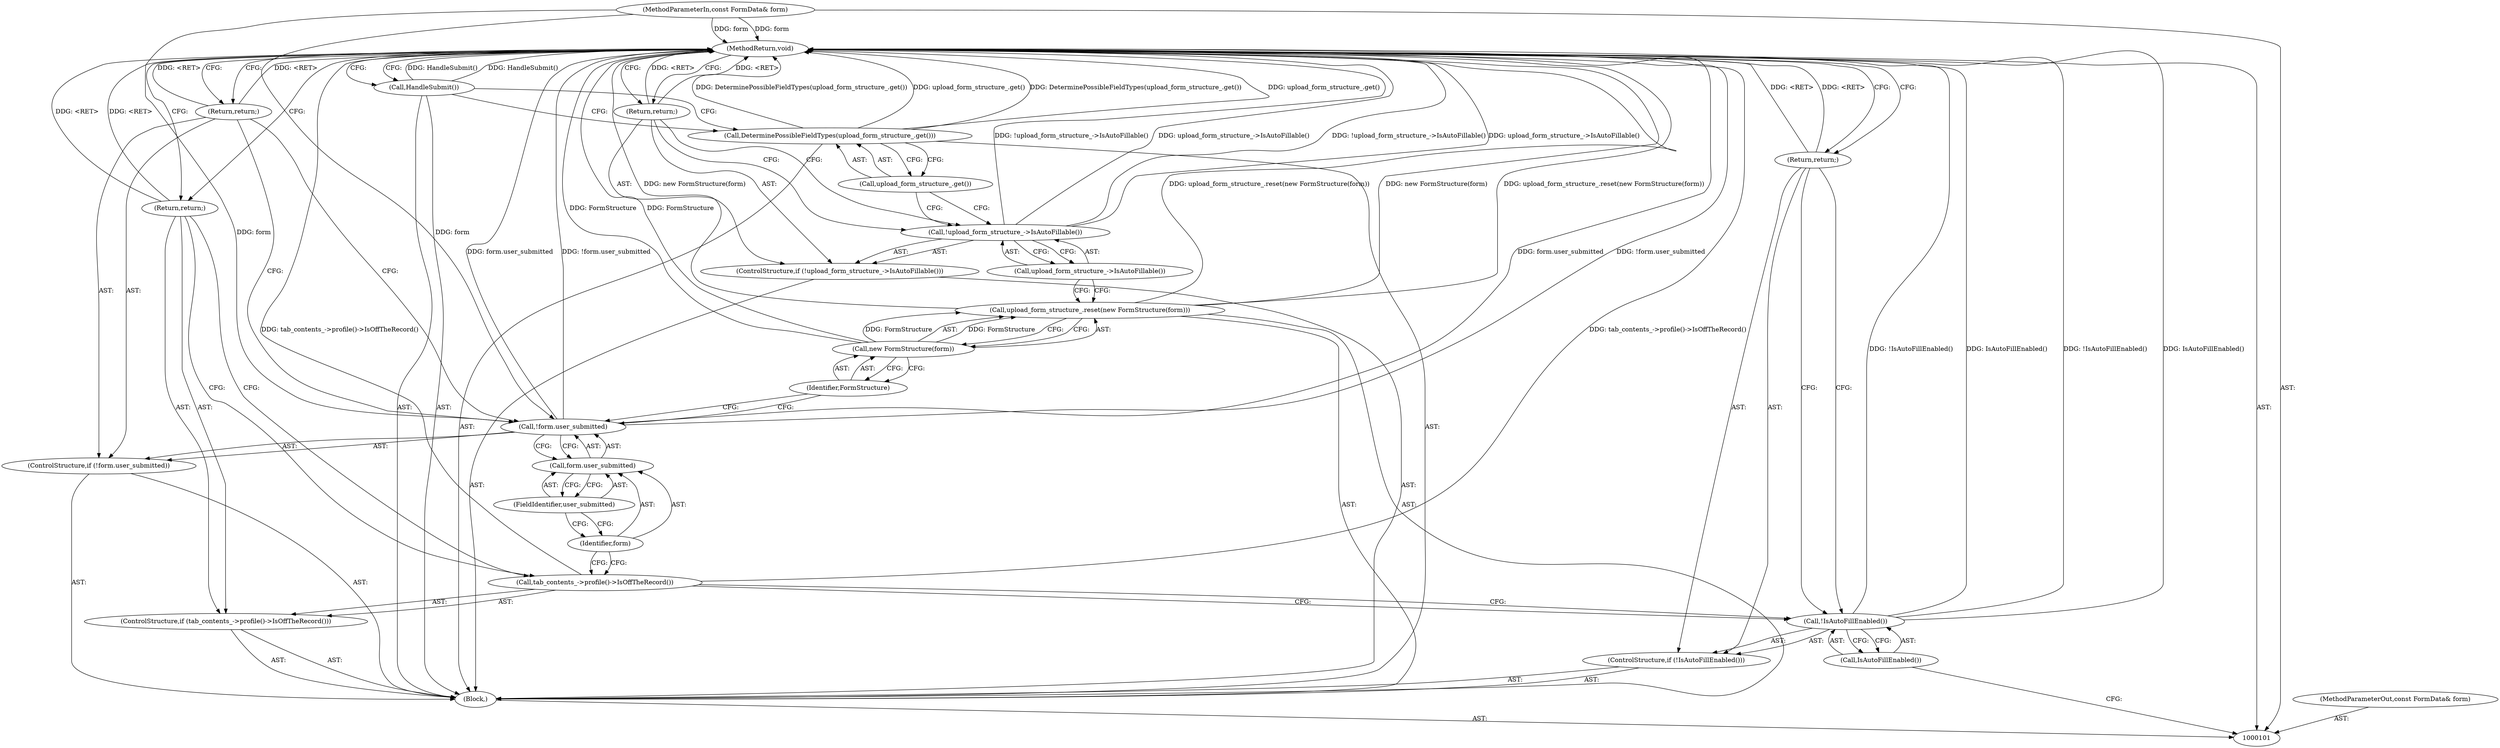 digraph "0_Chrome_59f5e0204cbc0e524b2687fb1beddda82047d16d" {
"1000127" [label="(MethodReturn,void)"];
"1000102" [label="(MethodParameterIn,const FormData& form)"];
"1000168" [label="(MethodParameterOut,const FormData& form)"];
"1000103" [label="(Block,)"];
"1000116" [label="(Return,return;)"];
"1000117" [label="(Call,upload_form_structure_.reset(new FormStructure(form)))"];
"1000118" [label="(Call,new FormStructure(form))"];
"1000119" [label="(Identifier,FormStructure)"];
"1000120" [label="(ControlStructure,if (!upload_form_structure_->IsAutoFillable()))"];
"1000121" [label="(Call,!upload_form_structure_->IsAutoFillable())"];
"1000122" [label="(Call,upload_form_structure_->IsAutoFillable())"];
"1000123" [label="(Return,return;)"];
"1000124" [label="(Call,DeterminePossibleFieldTypes(upload_form_structure_.get()))"];
"1000125" [label="(Call,upload_form_structure_.get())"];
"1000126" [label="(Call,HandleSubmit())"];
"1000104" [label="(ControlStructure,if (!IsAutoFillEnabled()))"];
"1000105" [label="(Call,!IsAutoFillEnabled())"];
"1000106" [label="(Call,IsAutoFillEnabled())"];
"1000107" [label="(Return,return;)"];
"1000108" [label="(ControlStructure,if (tab_contents_->profile()->IsOffTheRecord()))"];
"1000109" [label="(Call,tab_contents_->profile()->IsOffTheRecord())"];
"1000110" [label="(Return,return;)"];
"1000115" [label="(FieldIdentifier,user_submitted)"];
"1000111" [label="(ControlStructure,if (!form.user_submitted))"];
"1000112" [label="(Call,!form.user_submitted)"];
"1000113" [label="(Call,form.user_submitted)"];
"1000114" [label="(Identifier,form)"];
"1000127" -> "1000101"  [label="AST: "];
"1000127" -> "1000107"  [label="CFG: "];
"1000127" -> "1000110"  [label="CFG: "];
"1000127" -> "1000116"  [label="CFG: "];
"1000127" -> "1000123"  [label="CFG: "];
"1000127" -> "1000126"  [label="CFG: "];
"1000110" -> "1000127"  [label="DDG: <RET>"];
"1000117" -> "1000127"  [label="DDG: upload_form_structure_.reset(new FormStructure(form))"];
"1000117" -> "1000127"  [label="DDG: new FormStructure(form)"];
"1000126" -> "1000127"  [label="DDG: HandleSubmit()"];
"1000124" -> "1000127"  [label="DDG: upload_form_structure_.get()"];
"1000124" -> "1000127"  [label="DDG: DeterminePossibleFieldTypes(upload_form_structure_.get())"];
"1000105" -> "1000127"  [label="DDG: !IsAutoFillEnabled()"];
"1000105" -> "1000127"  [label="DDG: IsAutoFillEnabled()"];
"1000121" -> "1000127"  [label="DDG: !upload_form_structure_->IsAutoFillable()"];
"1000121" -> "1000127"  [label="DDG: upload_form_structure_->IsAutoFillable()"];
"1000112" -> "1000127"  [label="DDG: form.user_submitted"];
"1000112" -> "1000127"  [label="DDG: !form.user_submitted"];
"1000118" -> "1000127"  [label="DDG: FormStructure"];
"1000102" -> "1000127"  [label="DDG: form"];
"1000109" -> "1000127"  [label="DDG: tab_contents_->profile()->IsOffTheRecord()"];
"1000116" -> "1000127"  [label="DDG: <RET>"];
"1000107" -> "1000127"  [label="DDG: <RET>"];
"1000123" -> "1000127"  [label="DDG: <RET>"];
"1000102" -> "1000101"  [label="AST: "];
"1000102" -> "1000127"  [label="DDG: form"];
"1000102" -> "1000112"  [label="DDG: form"];
"1000168" -> "1000101"  [label="AST: "];
"1000103" -> "1000101"  [label="AST: "];
"1000104" -> "1000103"  [label="AST: "];
"1000108" -> "1000103"  [label="AST: "];
"1000111" -> "1000103"  [label="AST: "];
"1000117" -> "1000103"  [label="AST: "];
"1000120" -> "1000103"  [label="AST: "];
"1000124" -> "1000103"  [label="AST: "];
"1000126" -> "1000103"  [label="AST: "];
"1000116" -> "1000111"  [label="AST: "];
"1000116" -> "1000112"  [label="CFG: "];
"1000127" -> "1000116"  [label="CFG: "];
"1000116" -> "1000127"  [label="DDG: <RET>"];
"1000117" -> "1000103"  [label="AST: "];
"1000117" -> "1000118"  [label="CFG: "];
"1000118" -> "1000117"  [label="AST: "];
"1000122" -> "1000117"  [label="CFG: "];
"1000117" -> "1000127"  [label="DDG: upload_form_structure_.reset(new FormStructure(form))"];
"1000117" -> "1000127"  [label="DDG: new FormStructure(form)"];
"1000118" -> "1000117"  [label="DDG: FormStructure"];
"1000118" -> "1000117"  [label="AST: "];
"1000118" -> "1000119"  [label="CFG: "];
"1000119" -> "1000118"  [label="AST: "];
"1000117" -> "1000118"  [label="CFG: "];
"1000118" -> "1000127"  [label="DDG: FormStructure"];
"1000118" -> "1000117"  [label="DDG: FormStructure"];
"1000119" -> "1000118"  [label="AST: "];
"1000119" -> "1000112"  [label="CFG: "];
"1000118" -> "1000119"  [label="CFG: "];
"1000120" -> "1000103"  [label="AST: "];
"1000121" -> "1000120"  [label="AST: "];
"1000123" -> "1000120"  [label="AST: "];
"1000121" -> "1000120"  [label="AST: "];
"1000121" -> "1000122"  [label="CFG: "];
"1000122" -> "1000121"  [label="AST: "];
"1000123" -> "1000121"  [label="CFG: "];
"1000125" -> "1000121"  [label="CFG: "];
"1000121" -> "1000127"  [label="DDG: !upload_form_structure_->IsAutoFillable()"];
"1000121" -> "1000127"  [label="DDG: upload_form_structure_->IsAutoFillable()"];
"1000122" -> "1000121"  [label="AST: "];
"1000122" -> "1000117"  [label="CFG: "];
"1000121" -> "1000122"  [label="CFG: "];
"1000123" -> "1000120"  [label="AST: "];
"1000123" -> "1000121"  [label="CFG: "];
"1000127" -> "1000123"  [label="CFG: "];
"1000123" -> "1000127"  [label="DDG: <RET>"];
"1000124" -> "1000103"  [label="AST: "];
"1000124" -> "1000125"  [label="CFG: "];
"1000125" -> "1000124"  [label="AST: "];
"1000126" -> "1000124"  [label="CFG: "];
"1000124" -> "1000127"  [label="DDG: upload_form_structure_.get()"];
"1000124" -> "1000127"  [label="DDG: DeterminePossibleFieldTypes(upload_form_structure_.get())"];
"1000125" -> "1000124"  [label="AST: "];
"1000125" -> "1000121"  [label="CFG: "];
"1000124" -> "1000125"  [label="CFG: "];
"1000126" -> "1000103"  [label="AST: "];
"1000126" -> "1000124"  [label="CFG: "];
"1000127" -> "1000126"  [label="CFG: "];
"1000126" -> "1000127"  [label="DDG: HandleSubmit()"];
"1000104" -> "1000103"  [label="AST: "];
"1000105" -> "1000104"  [label="AST: "];
"1000107" -> "1000104"  [label="AST: "];
"1000105" -> "1000104"  [label="AST: "];
"1000105" -> "1000106"  [label="CFG: "];
"1000106" -> "1000105"  [label="AST: "];
"1000107" -> "1000105"  [label="CFG: "];
"1000109" -> "1000105"  [label="CFG: "];
"1000105" -> "1000127"  [label="DDG: !IsAutoFillEnabled()"];
"1000105" -> "1000127"  [label="DDG: IsAutoFillEnabled()"];
"1000106" -> "1000105"  [label="AST: "];
"1000106" -> "1000101"  [label="CFG: "];
"1000105" -> "1000106"  [label="CFG: "];
"1000107" -> "1000104"  [label="AST: "];
"1000107" -> "1000105"  [label="CFG: "];
"1000127" -> "1000107"  [label="CFG: "];
"1000107" -> "1000127"  [label="DDG: <RET>"];
"1000108" -> "1000103"  [label="AST: "];
"1000109" -> "1000108"  [label="AST: "];
"1000110" -> "1000108"  [label="AST: "];
"1000109" -> "1000108"  [label="AST: "];
"1000109" -> "1000105"  [label="CFG: "];
"1000110" -> "1000109"  [label="CFG: "];
"1000114" -> "1000109"  [label="CFG: "];
"1000109" -> "1000127"  [label="DDG: tab_contents_->profile()->IsOffTheRecord()"];
"1000110" -> "1000108"  [label="AST: "];
"1000110" -> "1000109"  [label="CFG: "];
"1000127" -> "1000110"  [label="CFG: "];
"1000110" -> "1000127"  [label="DDG: <RET>"];
"1000115" -> "1000113"  [label="AST: "];
"1000115" -> "1000114"  [label="CFG: "];
"1000113" -> "1000115"  [label="CFG: "];
"1000111" -> "1000103"  [label="AST: "];
"1000112" -> "1000111"  [label="AST: "];
"1000116" -> "1000111"  [label="AST: "];
"1000112" -> "1000111"  [label="AST: "];
"1000112" -> "1000113"  [label="CFG: "];
"1000113" -> "1000112"  [label="AST: "];
"1000116" -> "1000112"  [label="CFG: "];
"1000119" -> "1000112"  [label="CFG: "];
"1000112" -> "1000127"  [label="DDG: form.user_submitted"];
"1000112" -> "1000127"  [label="DDG: !form.user_submitted"];
"1000102" -> "1000112"  [label="DDG: form"];
"1000113" -> "1000112"  [label="AST: "];
"1000113" -> "1000115"  [label="CFG: "];
"1000114" -> "1000113"  [label="AST: "];
"1000115" -> "1000113"  [label="AST: "];
"1000112" -> "1000113"  [label="CFG: "];
"1000114" -> "1000113"  [label="AST: "];
"1000114" -> "1000109"  [label="CFG: "];
"1000115" -> "1000114"  [label="CFG: "];
}

